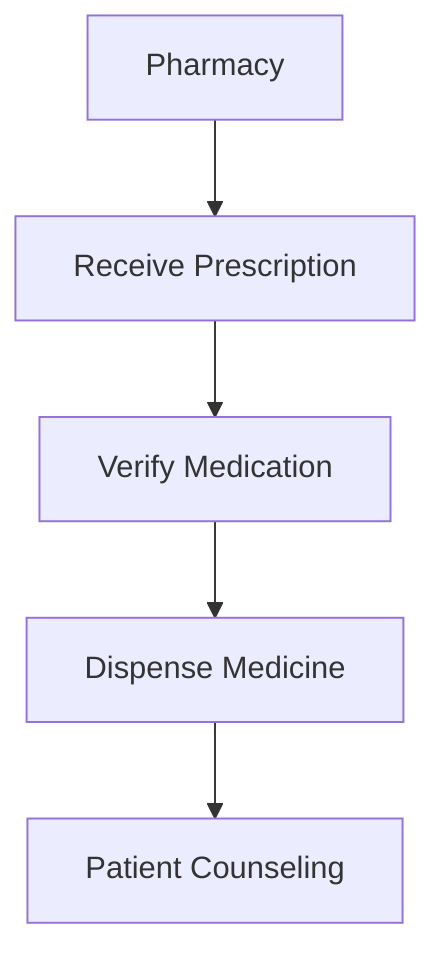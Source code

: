 flowchart TD
    Pharmacy[Pharmacy] --> Prescription[Receive Prescription]
    Prescription --> Verify[Verify Medication]
    Verify --> Dispense[Dispense Medicine]
    Dispense --> Counseling[Patient Counseling]